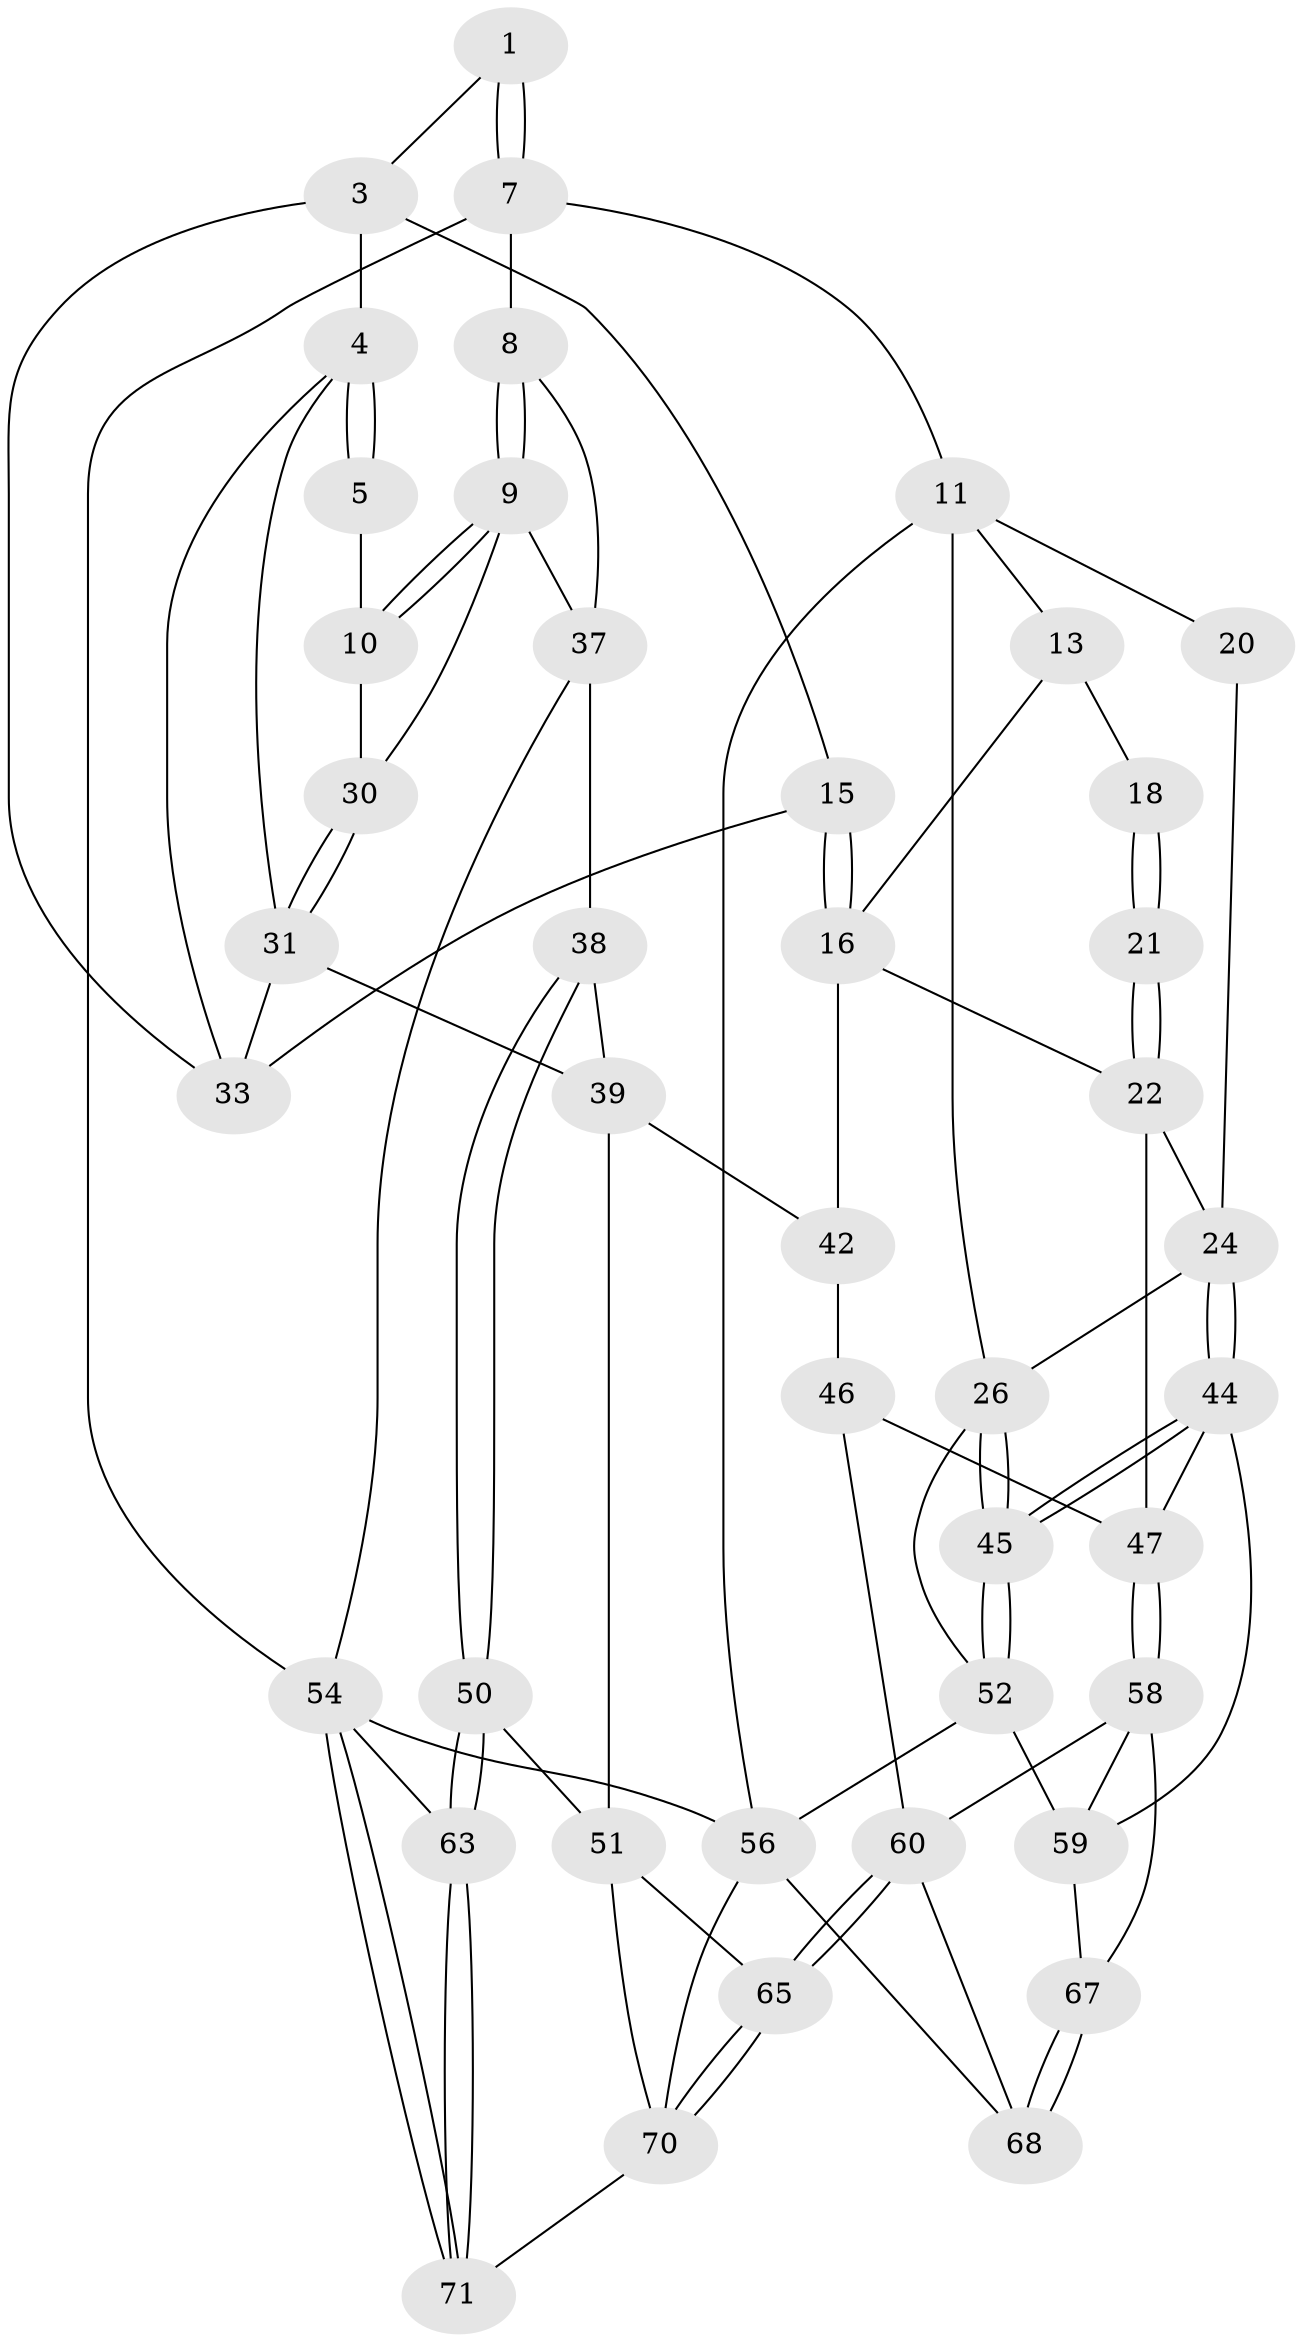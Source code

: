 // original degree distribution, {4: 0.2222222222222222, 5: 0.5138888888888888, 3: 0.041666666666666664, 6: 0.2222222222222222}
// Generated by graph-tools (version 1.1) at 2025/11/02/27/25 16:11:54]
// undirected, 43 vertices, 95 edges
graph export_dot {
graph [start="1"]
  node [color=gray90,style=filled];
  1 [pos="+1+0",super="+2"];
  3 [pos="+0.728469586380759+0",super="+14"];
  4 [pos="+0.845041321141151+0.06672275761515883",super="+32"];
  5 [pos="+0.9156003948276062+0.09284047513631788",super="+6"];
  7 [pos="+1+0"];
  8 [pos="+1+0.17383415256633844"];
  9 [pos="+1+0.17750682244334662",super="+34"];
  10 [pos="+0.9895349522866452+0.12439625342235379",super="+29"];
  11 [pos="+0+0",super="+12"];
  13 [pos="+0.5143295264587681+0",super="+17"];
  15 [pos="+0.6512698759804101+0.19405311454397411"];
  16 [pos="+0.5234442284414789+0.25630897104472133",super="+28"];
  18 [pos="+0.1461146294955476+0",super="+19"];
  20 [pos="+0.0817718519411211+0"];
  21 [pos="+0.25487735534369116+0.22674963551910896"];
  22 [pos="+0.2530254232998012+0.2768663862424035",super="+23"];
  24 [pos="+0.18073972815600442+0.30452541469377176",super="+25"];
  26 [pos="+0.0152658763032977+0.2936899638127592",super="+27"];
  30 [pos="+0.8954737469960272+0.24907328868202366"];
  31 [pos="+0.8835771858505669+0.2500041550920573",super="+35"];
  33 [pos="+0.7976690387947126+0.18918000121772635",super="+36"];
  37 [pos="+0.9977592637899433+0.4544119659764772",super="+40"];
  38 [pos="+0.9161446575565901+0.45056125626121457"];
  39 [pos="+0.7866283843982359+0.40599305627718835",super="+41"];
  42 [pos="+0.6565297457228263+0.47184762293451693",super="+43"];
  44 [pos="+0.13922888668395605+0.5791953514333554",super="+49"];
  45 [pos="+0.09544975656985108+0.6207014665488991"];
  46 [pos="+0.4088865047573523+0.5075053867309197",super="+57"];
  47 [pos="+0.38730413715337936+0.5126308934822762",super="+48"];
  50 [pos="+0.7956930736298695+0.7413422275074921"];
  51 [pos="+0.7871801007862884+0.7385559093602493",super="+64"];
  52 [pos="+0.07128550553048545+0.6482361813702987",super="+53"];
  54 [pos="+1+1",super="+55"];
  56 [pos="+0+1",super="+69"];
  58 [pos="+0.3245890096418932+0.5879043705167094",super="+62"];
  59 [pos="+0.30214448282400214+0.5871576490882696",super="+66"];
  60 [pos="+0.48154975196452426+0.7017814440658026",super="+61"];
  63 [pos="+0.8060898950084037+0.7466708548715788"];
  65 [pos="+0.5648261009274639+0.8188149664449201"];
  67 [pos="+0.2978329329622192+0.711625090063393"];
  68 [pos="+0.2872174994952708+0.805187755032255"];
  70 [pos="+0.08648984335987032+1",super="+72"];
  71 [pos="+0.7621394102352081+1"];
  1 -- 7;
  1 -- 7;
  1 -- 3;
  3 -- 4;
  3 -- 33;
  3 -- 15;
  4 -- 5;
  4 -- 5;
  4 -- 33;
  4 -- 31;
  5 -- 10 [weight=2];
  7 -- 8;
  7 -- 11;
  7 -- 54;
  8 -- 9;
  8 -- 9;
  8 -- 37;
  9 -- 10;
  9 -- 10;
  9 -- 37;
  9 -- 30;
  10 -- 30;
  11 -- 56;
  11 -- 26;
  11 -- 20;
  11 -- 13;
  13 -- 16;
  13 -- 18;
  15 -- 16;
  15 -- 16;
  15 -- 33;
  16 -- 22;
  16 -- 42;
  18 -- 21 [weight=2];
  18 -- 21;
  20 -- 24;
  21 -- 22;
  21 -- 22;
  22 -- 24;
  22 -- 47;
  24 -- 44;
  24 -- 44;
  24 -- 26;
  26 -- 45;
  26 -- 45;
  26 -- 52;
  30 -- 31;
  30 -- 31;
  31 -- 33;
  31 -- 39;
  37 -- 38;
  37 -- 54;
  38 -- 39;
  38 -- 50;
  38 -- 50;
  39 -- 42;
  39 -- 51;
  42 -- 46 [weight=2];
  44 -- 45;
  44 -- 45;
  44 -- 59;
  44 -- 47;
  45 -- 52;
  45 -- 52;
  46 -- 47;
  46 -- 60;
  47 -- 58;
  47 -- 58;
  50 -- 51;
  50 -- 63;
  50 -- 63;
  51 -- 65;
  51 -- 70;
  52 -- 59;
  52 -- 56;
  54 -- 71;
  54 -- 71;
  54 -- 56;
  54 -- 63;
  56 -- 68;
  56 -- 70;
  58 -- 59;
  58 -- 67;
  58 -- 60;
  59 -- 67;
  60 -- 65;
  60 -- 65;
  60 -- 68;
  63 -- 71;
  63 -- 71;
  65 -- 70;
  65 -- 70;
  67 -- 68;
  67 -- 68;
  70 -- 71;
}
